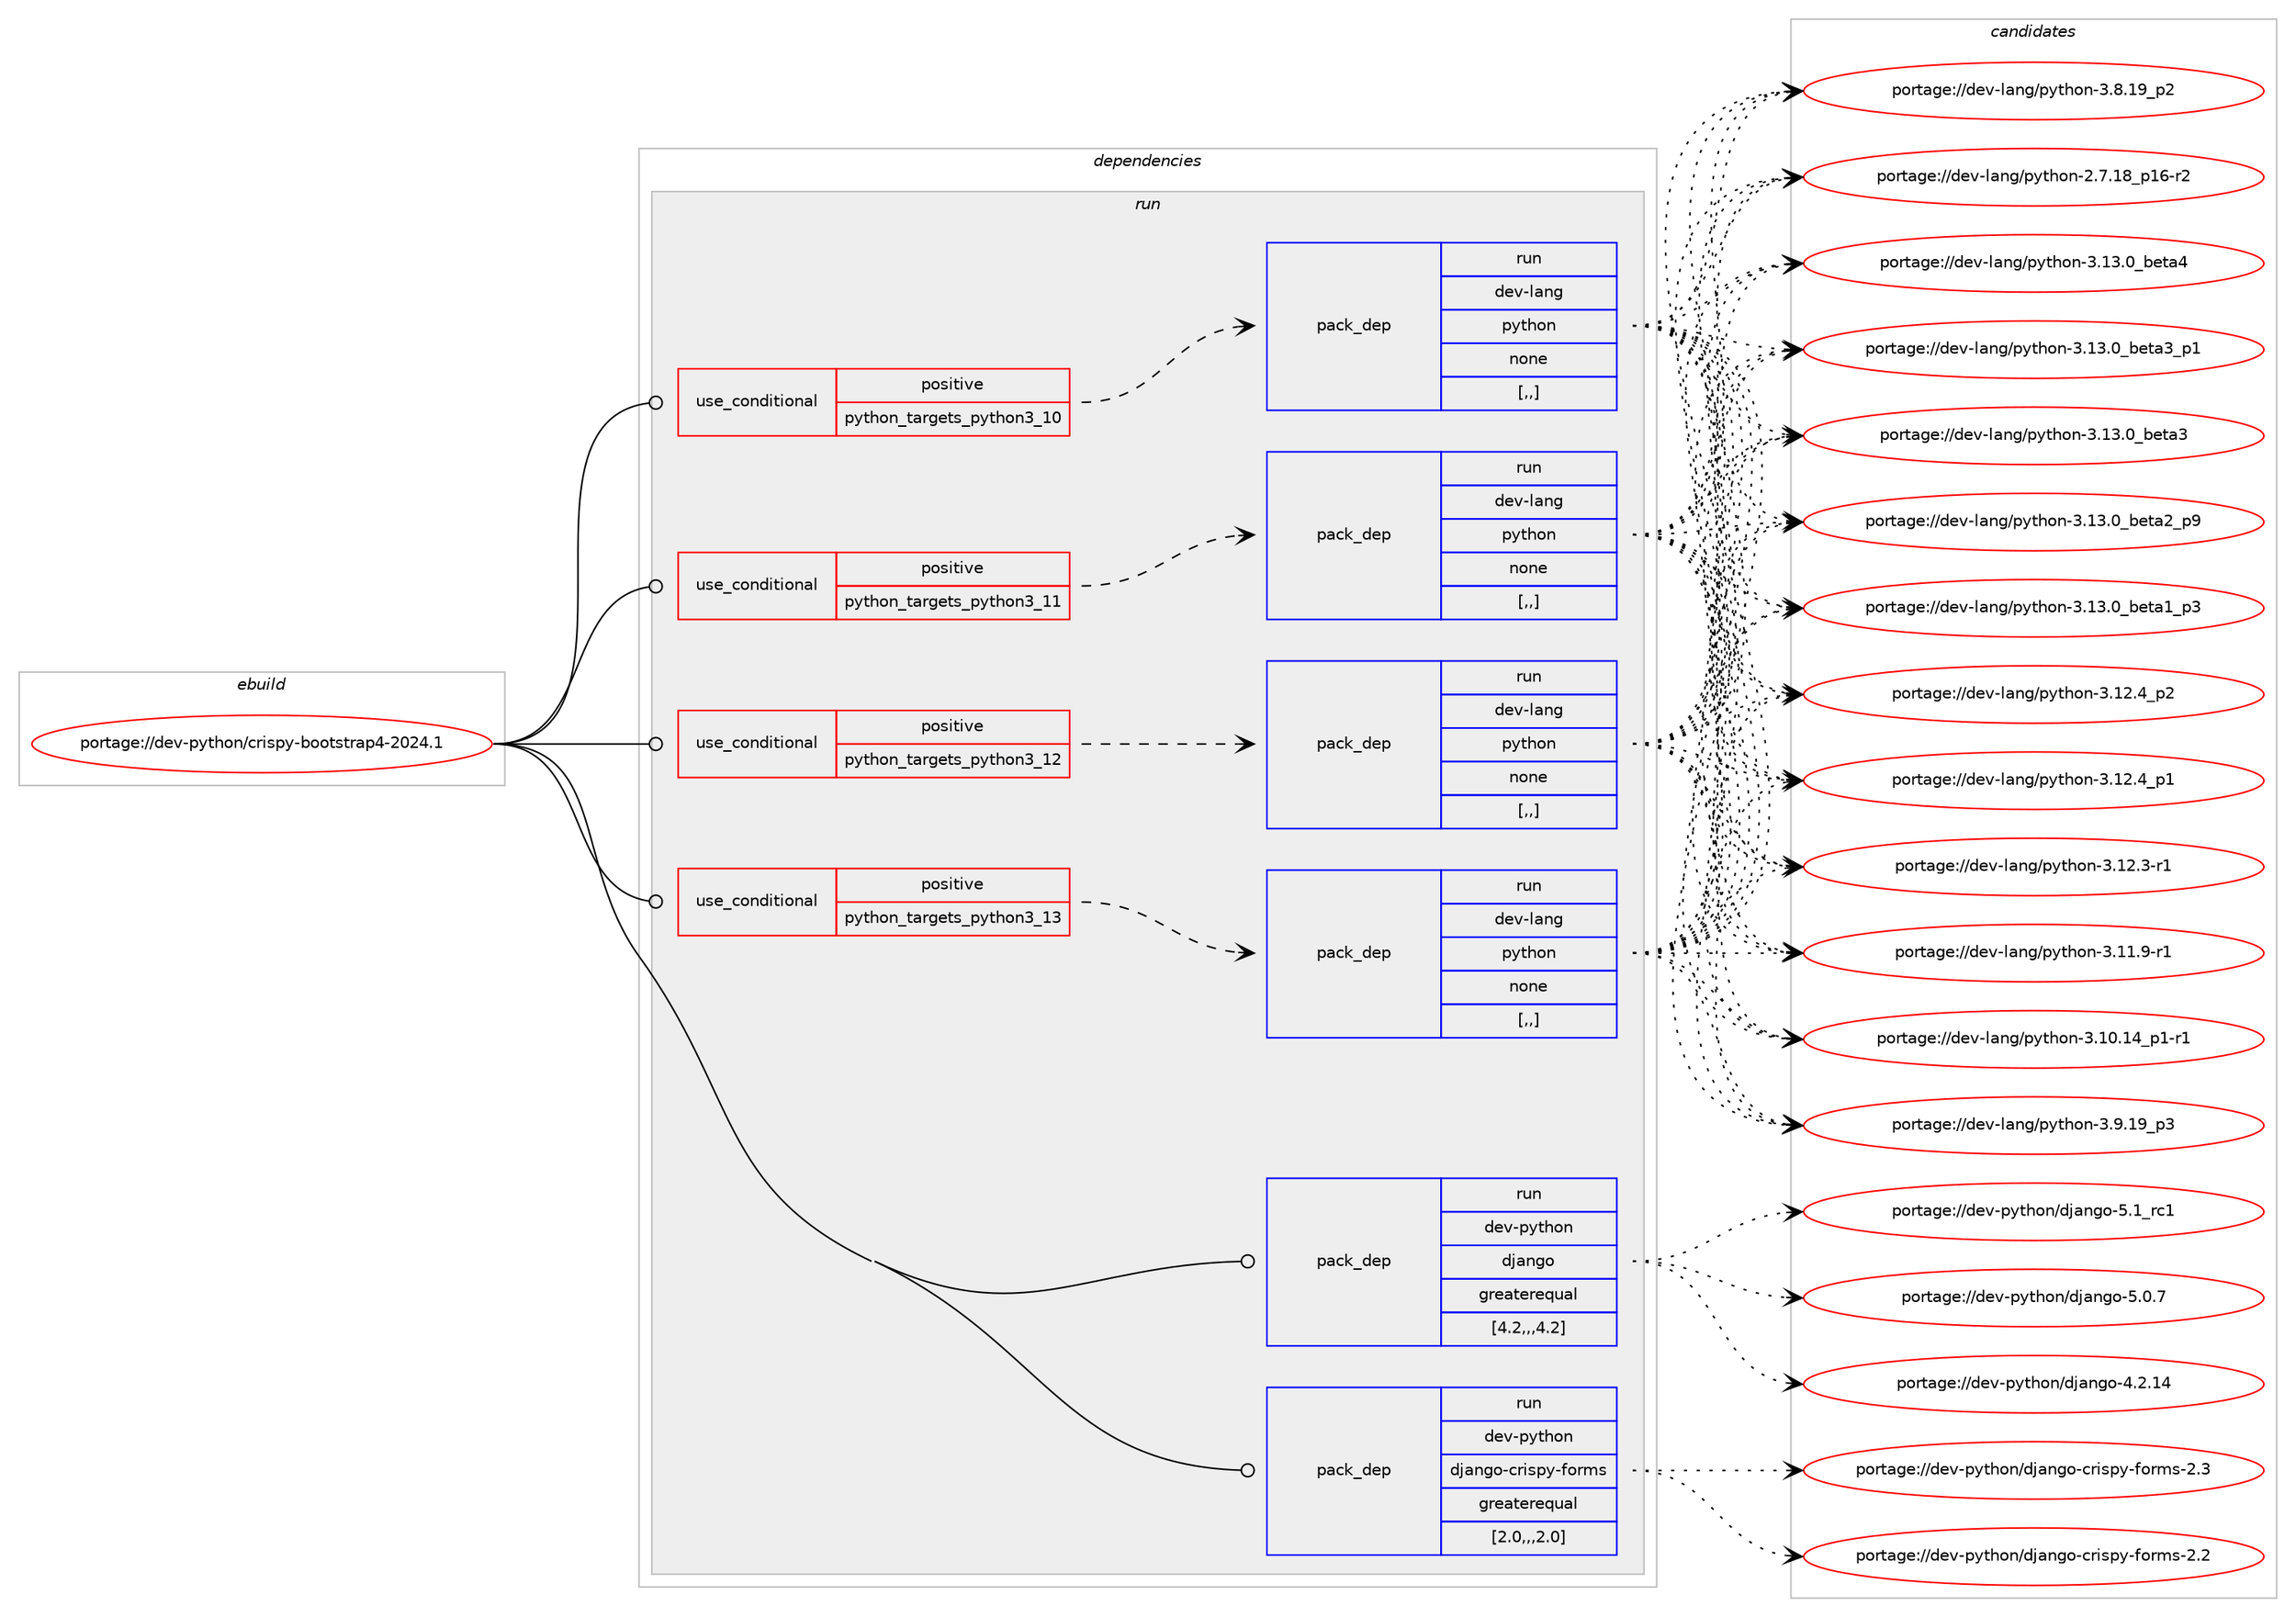 digraph prolog {

# *************
# Graph options
# *************

newrank=true;
concentrate=true;
compound=true;
graph [rankdir=LR,fontname=Helvetica,fontsize=10,ranksep=1.5];#, ranksep=2.5, nodesep=0.2];
edge  [arrowhead=vee];
node  [fontname=Helvetica,fontsize=10];

# **********
# The ebuild
# **********

subgraph cluster_leftcol {
color=gray;
label=<<i>ebuild</i>>;
id [label="portage://dev-python/crispy-bootstrap4-2024.1", color=red, width=4, href="../dev-python/crispy-bootstrap4-2024.1.svg"];
}

# ****************
# The dependencies
# ****************

subgraph cluster_midcol {
color=gray;
label=<<i>dependencies</i>>;
subgraph cluster_compile {
fillcolor="#eeeeee";
style=filled;
label=<<i>compile</i>>;
}
subgraph cluster_compileandrun {
fillcolor="#eeeeee";
style=filled;
label=<<i>compile and run</i>>;
}
subgraph cluster_run {
fillcolor="#eeeeee";
style=filled;
label=<<i>run</i>>;
subgraph cond32089 {
dependency144798 [label=<<TABLE BORDER="0" CELLBORDER="1" CELLSPACING="0" CELLPADDING="4"><TR><TD ROWSPAN="3" CELLPADDING="10">use_conditional</TD></TR><TR><TD>positive</TD></TR><TR><TD>python_targets_python3_10</TD></TR></TABLE>>, shape=none, color=red];
subgraph pack111461 {
dependency144799 [label=<<TABLE BORDER="0" CELLBORDER="1" CELLSPACING="0" CELLPADDING="4" WIDTH="220"><TR><TD ROWSPAN="6" CELLPADDING="30">pack_dep</TD></TR><TR><TD WIDTH="110">run</TD></TR><TR><TD>dev-lang</TD></TR><TR><TD>python</TD></TR><TR><TD>none</TD></TR><TR><TD>[,,]</TD></TR></TABLE>>, shape=none, color=blue];
}
dependency144798:e -> dependency144799:w [weight=20,style="dashed",arrowhead="vee"];
}
id:e -> dependency144798:w [weight=20,style="solid",arrowhead="odot"];
subgraph cond32090 {
dependency144800 [label=<<TABLE BORDER="0" CELLBORDER="1" CELLSPACING="0" CELLPADDING="4"><TR><TD ROWSPAN="3" CELLPADDING="10">use_conditional</TD></TR><TR><TD>positive</TD></TR><TR><TD>python_targets_python3_11</TD></TR></TABLE>>, shape=none, color=red];
subgraph pack111462 {
dependency144801 [label=<<TABLE BORDER="0" CELLBORDER="1" CELLSPACING="0" CELLPADDING="4" WIDTH="220"><TR><TD ROWSPAN="6" CELLPADDING="30">pack_dep</TD></TR><TR><TD WIDTH="110">run</TD></TR><TR><TD>dev-lang</TD></TR><TR><TD>python</TD></TR><TR><TD>none</TD></TR><TR><TD>[,,]</TD></TR></TABLE>>, shape=none, color=blue];
}
dependency144800:e -> dependency144801:w [weight=20,style="dashed",arrowhead="vee"];
}
id:e -> dependency144800:w [weight=20,style="solid",arrowhead="odot"];
subgraph cond32091 {
dependency144802 [label=<<TABLE BORDER="0" CELLBORDER="1" CELLSPACING="0" CELLPADDING="4"><TR><TD ROWSPAN="3" CELLPADDING="10">use_conditional</TD></TR><TR><TD>positive</TD></TR><TR><TD>python_targets_python3_12</TD></TR></TABLE>>, shape=none, color=red];
subgraph pack111463 {
dependency144803 [label=<<TABLE BORDER="0" CELLBORDER="1" CELLSPACING="0" CELLPADDING="4" WIDTH="220"><TR><TD ROWSPAN="6" CELLPADDING="30">pack_dep</TD></TR><TR><TD WIDTH="110">run</TD></TR><TR><TD>dev-lang</TD></TR><TR><TD>python</TD></TR><TR><TD>none</TD></TR><TR><TD>[,,]</TD></TR></TABLE>>, shape=none, color=blue];
}
dependency144802:e -> dependency144803:w [weight=20,style="dashed",arrowhead="vee"];
}
id:e -> dependency144802:w [weight=20,style="solid",arrowhead="odot"];
subgraph cond32092 {
dependency144804 [label=<<TABLE BORDER="0" CELLBORDER="1" CELLSPACING="0" CELLPADDING="4"><TR><TD ROWSPAN="3" CELLPADDING="10">use_conditional</TD></TR><TR><TD>positive</TD></TR><TR><TD>python_targets_python3_13</TD></TR></TABLE>>, shape=none, color=red];
subgraph pack111464 {
dependency144805 [label=<<TABLE BORDER="0" CELLBORDER="1" CELLSPACING="0" CELLPADDING="4" WIDTH="220"><TR><TD ROWSPAN="6" CELLPADDING="30">pack_dep</TD></TR><TR><TD WIDTH="110">run</TD></TR><TR><TD>dev-lang</TD></TR><TR><TD>python</TD></TR><TR><TD>none</TD></TR><TR><TD>[,,]</TD></TR></TABLE>>, shape=none, color=blue];
}
dependency144804:e -> dependency144805:w [weight=20,style="dashed",arrowhead="vee"];
}
id:e -> dependency144804:w [weight=20,style="solid",arrowhead="odot"];
subgraph pack111465 {
dependency144806 [label=<<TABLE BORDER="0" CELLBORDER="1" CELLSPACING="0" CELLPADDING="4" WIDTH="220"><TR><TD ROWSPAN="6" CELLPADDING="30">pack_dep</TD></TR><TR><TD WIDTH="110">run</TD></TR><TR><TD>dev-python</TD></TR><TR><TD>django</TD></TR><TR><TD>greaterequal</TD></TR><TR><TD>[4.2,,,4.2]</TD></TR></TABLE>>, shape=none, color=blue];
}
id:e -> dependency144806:w [weight=20,style="solid",arrowhead="odot"];
subgraph pack111466 {
dependency144807 [label=<<TABLE BORDER="0" CELLBORDER="1" CELLSPACING="0" CELLPADDING="4" WIDTH="220"><TR><TD ROWSPAN="6" CELLPADDING="30">pack_dep</TD></TR><TR><TD WIDTH="110">run</TD></TR><TR><TD>dev-python</TD></TR><TR><TD>django-crispy-forms</TD></TR><TR><TD>greaterequal</TD></TR><TR><TD>[2.0,,,2.0]</TD></TR></TABLE>>, shape=none, color=blue];
}
id:e -> dependency144807:w [weight=20,style="solid",arrowhead="odot"];
}
}

# **************
# The candidates
# **************

subgraph cluster_choices {
rank=same;
color=gray;
label=<<i>candidates</i>>;

subgraph choice111461 {
color=black;
nodesep=1;
choice1001011184510897110103471121211161041111104551464951464895981011169752 [label="portage://dev-lang/python-3.13.0_beta4", color=red, width=4,href="../dev-lang/python-3.13.0_beta4.svg"];
choice10010111845108971101034711212111610411111045514649514648959810111697519511249 [label="portage://dev-lang/python-3.13.0_beta3_p1", color=red, width=4,href="../dev-lang/python-3.13.0_beta3_p1.svg"];
choice1001011184510897110103471121211161041111104551464951464895981011169751 [label="portage://dev-lang/python-3.13.0_beta3", color=red, width=4,href="../dev-lang/python-3.13.0_beta3.svg"];
choice10010111845108971101034711212111610411111045514649514648959810111697509511257 [label="portage://dev-lang/python-3.13.0_beta2_p9", color=red, width=4,href="../dev-lang/python-3.13.0_beta2_p9.svg"];
choice10010111845108971101034711212111610411111045514649514648959810111697499511251 [label="portage://dev-lang/python-3.13.0_beta1_p3", color=red, width=4,href="../dev-lang/python-3.13.0_beta1_p3.svg"];
choice100101118451089711010347112121116104111110455146495046529511250 [label="portage://dev-lang/python-3.12.4_p2", color=red, width=4,href="../dev-lang/python-3.12.4_p2.svg"];
choice100101118451089711010347112121116104111110455146495046529511249 [label="portage://dev-lang/python-3.12.4_p1", color=red, width=4,href="../dev-lang/python-3.12.4_p1.svg"];
choice100101118451089711010347112121116104111110455146495046514511449 [label="portage://dev-lang/python-3.12.3-r1", color=red, width=4,href="../dev-lang/python-3.12.3-r1.svg"];
choice100101118451089711010347112121116104111110455146494946574511449 [label="portage://dev-lang/python-3.11.9-r1", color=red, width=4,href="../dev-lang/python-3.11.9-r1.svg"];
choice100101118451089711010347112121116104111110455146494846495295112494511449 [label="portage://dev-lang/python-3.10.14_p1-r1", color=red, width=4,href="../dev-lang/python-3.10.14_p1-r1.svg"];
choice100101118451089711010347112121116104111110455146574649579511251 [label="portage://dev-lang/python-3.9.19_p3", color=red, width=4,href="../dev-lang/python-3.9.19_p3.svg"];
choice100101118451089711010347112121116104111110455146564649579511250 [label="portage://dev-lang/python-3.8.19_p2", color=red, width=4,href="../dev-lang/python-3.8.19_p2.svg"];
choice100101118451089711010347112121116104111110455046554649569511249544511450 [label="portage://dev-lang/python-2.7.18_p16-r2", color=red, width=4,href="../dev-lang/python-2.7.18_p16-r2.svg"];
dependency144799:e -> choice1001011184510897110103471121211161041111104551464951464895981011169752:w [style=dotted,weight="100"];
dependency144799:e -> choice10010111845108971101034711212111610411111045514649514648959810111697519511249:w [style=dotted,weight="100"];
dependency144799:e -> choice1001011184510897110103471121211161041111104551464951464895981011169751:w [style=dotted,weight="100"];
dependency144799:e -> choice10010111845108971101034711212111610411111045514649514648959810111697509511257:w [style=dotted,weight="100"];
dependency144799:e -> choice10010111845108971101034711212111610411111045514649514648959810111697499511251:w [style=dotted,weight="100"];
dependency144799:e -> choice100101118451089711010347112121116104111110455146495046529511250:w [style=dotted,weight="100"];
dependency144799:e -> choice100101118451089711010347112121116104111110455146495046529511249:w [style=dotted,weight="100"];
dependency144799:e -> choice100101118451089711010347112121116104111110455146495046514511449:w [style=dotted,weight="100"];
dependency144799:e -> choice100101118451089711010347112121116104111110455146494946574511449:w [style=dotted,weight="100"];
dependency144799:e -> choice100101118451089711010347112121116104111110455146494846495295112494511449:w [style=dotted,weight="100"];
dependency144799:e -> choice100101118451089711010347112121116104111110455146574649579511251:w [style=dotted,weight="100"];
dependency144799:e -> choice100101118451089711010347112121116104111110455146564649579511250:w [style=dotted,weight="100"];
dependency144799:e -> choice100101118451089711010347112121116104111110455046554649569511249544511450:w [style=dotted,weight="100"];
}
subgraph choice111462 {
color=black;
nodesep=1;
choice1001011184510897110103471121211161041111104551464951464895981011169752 [label="portage://dev-lang/python-3.13.0_beta4", color=red, width=4,href="../dev-lang/python-3.13.0_beta4.svg"];
choice10010111845108971101034711212111610411111045514649514648959810111697519511249 [label="portage://dev-lang/python-3.13.0_beta3_p1", color=red, width=4,href="../dev-lang/python-3.13.0_beta3_p1.svg"];
choice1001011184510897110103471121211161041111104551464951464895981011169751 [label="portage://dev-lang/python-3.13.0_beta3", color=red, width=4,href="../dev-lang/python-3.13.0_beta3.svg"];
choice10010111845108971101034711212111610411111045514649514648959810111697509511257 [label="portage://dev-lang/python-3.13.0_beta2_p9", color=red, width=4,href="../dev-lang/python-3.13.0_beta2_p9.svg"];
choice10010111845108971101034711212111610411111045514649514648959810111697499511251 [label="portage://dev-lang/python-3.13.0_beta1_p3", color=red, width=4,href="../dev-lang/python-3.13.0_beta1_p3.svg"];
choice100101118451089711010347112121116104111110455146495046529511250 [label="portage://dev-lang/python-3.12.4_p2", color=red, width=4,href="../dev-lang/python-3.12.4_p2.svg"];
choice100101118451089711010347112121116104111110455146495046529511249 [label="portage://dev-lang/python-3.12.4_p1", color=red, width=4,href="../dev-lang/python-3.12.4_p1.svg"];
choice100101118451089711010347112121116104111110455146495046514511449 [label="portage://dev-lang/python-3.12.3-r1", color=red, width=4,href="../dev-lang/python-3.12.3-r1.svg"];
choice100101118451089711010347112121116104111110455146494946574511449 [label="portage://dev-lang/python-3.11.9-r1", color=red, width=4,href="../dev-lang/python-3.11.9-r1.svg"];
choice100101118451089711010347112121116104111110455146494846495295112494511449 [label="portage://dev-lang/python-3.10.14_p1-r1", color=red, width=4,href="../dev-lang/python-3.10.14_p1-r1.svg"];
choice100101118451089711010347112121116104111110455146574649579511251 [label="portage://dev-lang/python-3.9.19_p3", color=red, width=4,href="../dev-lang/python-3.9.19_p3.svg"];
choice100101118451089711010347112121116104111110455146564649579511250 [label="portage://dev-lang/python-3.8.19_p2", color=red, width=4,href="../dev-lang/python-3.8.19_p2.svg"];
choice100101118451089711010347112121116104111110455046554649569511249544511450 [label="portage://dev-lang/python-2.7.18_p16-r2", color=red, width=4,href="../dev-lang/python-2.7.18_p16-r2.svg"];
dependency144801:e -> choice1001011184510897110103471121211161041111104551464951464895981011169752:w [style=dotted,weight="100"];
dependency144801:e -> choice10010111845108971101034711212111610411111045514649514648959810111697519511249:w [style=dotted,weight="100"];
dependency144801:e -> choice1001011184510897110103471121211161041111104551464951464895981011169751:w [style=dotted,weight="100"];
dependency144801:e -> choice10010111845108971101034711212111610411111045514649514648959810111697509511257:w [style=dotted,weight="100"];
dependency144801:e -> choice10010111845108971101034711212111610411111045514649514648959810111697499511251:w [style=dotted,weight="100"];
dependency144801:e -> choice100101118451089711010347112121116104111110455146495046529511250:w [style=dotted,weight="100"];
dependency144801:e -> choice100101118451089711010347112121116104111110455146495046529511249:w [style=dotted,weight="100"];
dependency144801:e -> choice100101118451089711010347112121116104111110455146495046514511449:w [style=dotted,weight="100"];
dependency144801:e -> choice100101118451089711010347112121116104111110455146494946574511449:w [style=dotted,weight="100"];
dependency144801:e -> choice100101118451089711010347112121116104111110455146494846495295112494511449:w [style=dotted,weight="100"];
dependency144801:e -> choice100101118451089711010347112121116104111110455146574649579511251:w [style=dotted,weight="100"];
dependency144801:e -> choice100101118451089711010347112121116104111110455146564649579511250:w [style=dotted,weight="100"];
dependency144801:e -> choice100101118451089711010347112121116104111110455046554649569511249544511450:w [style=dotted,weight="100"];
}
subgraph choice111463 {
color=black;
nodesep=1;
choice1001011184510897110103471121211161041111104551464951464895981011169752 [label="portage://dev-lang/python-3.13.0_beta4", color=red, width=4,href="../dev-lang/python-3.13.0_beta4.svg"];
choice10010111845108971101034711212111610411111045514649514648959810111697519511249 [label="portage://dev-lang/python-3.13.0_beta3_p1", color=red, width=4,href="../dev-lang/python-3.13.0_beta3_p1.svg"];
choice1001011184510897110103471121211161041111104551464951464895981011169751 [label="portage://dev-lang/python-3.13.0_beta3", color=red, width=4,href="../dev-lang/python-3.13.0_beta3.svg"];
choice10010111845108971101034711212111610411111045514649514648959810111697509511257 [label="portage://dev-lang/python-3.13.0_beta2_p9", color=red, width=4,href="../dev-lang/python-3.13.0_beta2_p9.svg"];
choice10010111845108971101034711212111610411111045514649514648959810111697499511251 [label="portage://dev-lang/python-3.13.0_beta1_p3", color=red, width=4,href="../dev-lang/python-3.13.0_beta1_p3.svg"];
choice100101118451089711010347112121116104111110455146495046529511250 [label="portage://dev-lang/python-3.12.4_p2", color=red, width=4,href="../dev-lang/python-3.12.4_p2.svg"];
choice100101118451089711010347112121116104111110455146495046529511249 [label="portage://dev-lang/python-3.12.4_p1", color=red, width=4,href="../dev-lang/python-3.12.4_p1.svg"];
choice100101118451089711010347112121116104111110455146495046514511449 [label="portage://dev-lang/python-3.12.3-r1", color=red, width=4,href="../dev-lang/python-3.12.3-r1.svg"];
choice100101118451089711010347112121116104111110455146494946574511449 [label="portage://dev-lang/python-3.11.9-r1", color=red, width=4,href="../dev-lang/python-3.11.9-r1.svg"];
choice100101118451089711010347112121116104111110455146494846495295112494511449 [label="portage://dev-lang/python-3.10.14_p1-r1", color=red, width=4,href="../dev-lang/python-3.10.14_p1-r1.svg"];
choice100101118451089711010347112121116104111110455146574649579511251 [label="portage://dev-lang/python-3.9.19_p3", color=red, width=4,href="../dev-lang/python-3.9.19_p3.svg"];
choice100101118451089711010347112121116104111110455146564649579511250 [label="portage://dev-lang/python-3.8.19_p2", color=red, width=4,href="../dev-lang/python-3.8.19_p2.svg"];
choice100101118451089711010347112121116104111110455046554649569511249544511450 [label="portage://dev-lang/python-2.7.18_p16-r2", color=red, width=4,href="../dev-lang/python-2.7.18_p16-r2.svg"];
dependency144803:e -> choice1001011184510897110103471121211161041111104551464951464895981011169752:w [style=dotted,weight="100"];
dependency144803:e -> choice10010111845108971101034711212111610411111045514649514648959810111697519511249:w [style=dotted,weight="100"];
dependency144803:e -> choice1001011184510897110103471121211161041111104551464951464895981011169751:w [style=dotted,weight="100"];
dependency144803:e -> choice10010111845108971101034711212111610411111045514649514648959810111697509511257:w [style=dotted,weight="100"];
dependency144803:e -> choice10010111845108971101034711212111610411111045514649514648959810111697499511251:w [style=dotted,weight="100"];
dependency144803:e -> choice100101118451089711010347112121116104111110455146495046529511250:w [style=dotted,weight="100"];
dependency144803:e -> choice100101118451089711010347112121116104111110455146495046529511249:w [style=dotted,weight="100"];
dependency144803:e -> choice100101118451089711010347112121116104111110455146495046514511449:w [style=dotted,weight="100"];
dependency144803:e -> choice100101118451089711010347112121116104111110455146494946574511449:w [style=dotted,weight="100"];
dependency144803:e -> choice100101118451089711010347112121116104111110455146494846495295112494511449:w [style=dotted,weight="100"];
dependency144803:e -> choice100101118451089711010347112121116104111110455146574649579511251:w [style=dotted,weight="100"];
dependency144803:e -> choice100101118451089711010347112121116104111110455146564649579511250:w [style=dotted,weight="100"];
dependency144803:e -> choice100101118451089711010347112121116104111110455046554649569511249544511450:w [style=dotted,weight="100"];
}
subgraph choice111464 {
color=black;
nodesep=1;
choice1001011184510897110103471121211161041111104551464951464895981011169752 [label="portage://dev-lang/python-3.13.0_beta4", color=red, width=4,href="../dev-lang/python-3.13.0_beta4.svg"];
choice10010111845108971101034711212111610411111045514649514648959810111697519511249 [label="portage://dev-lang/python-3.13.0_beta3_p1", color=red, width=4,href="../dev-lang/python-3.13.0_beta3_p1.svg"];
choice1001011184510897110103471121211161041111104551464951464895981011169751 [label="portage://dev-lang/python-3.13.0_beta3", color=red, width=4,href="../dev-lang/python-3.13.0_beta3.svg"];
choice10010111845108971101034711212111610411111045514649514648959810111697509511257 [label="portage://dev-lang/python-3.13.0_beta2_p9", color=red, width=4,href="../dev-lang/python-3.13.0_beta2_p9.svg"];
choice10010111845108971101034711212111610411111045514649514648959810111697499511251 [label="portage://dev-lang/python-3.13.0_beta1_p3", color=red, width=4,href="../dev-lang/python-3.13.0_beta1_p3.svg"];
choice100101118451089711010347112121116104111110455146495046529511250 [label="portage://dev-lang/python-3.12.4_p2", color=red, width=4,href="../dev-lang/python-3.12.4_p2.svg"];
choice100101118451089711010347112121116104111110455146495046529511249 [label="portage://dev-lang/python-3.12.4_p1", color=red, width=4,href="../dev-lang/python-3.12.4_p1.svg"];
choice100101118451089711010347112121116104111110455146495046514511449 [label="portage://dev-lang/python-3.12.3-r1", color=red, width=4,href="../dev-lang/python-3.12.3-r1.svg"];
choice100101118451089711010347112121116104111110455146494946574511449 [label="portage://dev-lang/python-3.11.9-r1", color=red, width=4,href="../dev-lang/python-3.11.9-r1.svg"];
choice100101118451089711010347112121116104111110455146494846495295112494511449 [label="portage://dev-lang/python-3.10.14_p1-r1", color=red, width=4,href="../dev-lang/python-3.10.14_p1-r1.svg"];
choice100101118451089711010347112121116104111110455146574649579511251 [label="portage://dev-lang/python-3.9.19_p3", color=red, width=4,href="../dev-lang/python-3.9.19_p3.svg"];
choice100101118451089711010347112121116104111110455146564649579511250 [label="portage://dev-lang/python-3.8.19_p2", color=red, width=4,href="../dev-lang/python-3.8.19_p2.svg"];
choice100101118451089711010347112121116104111110455046554649569511249544511450 [label="portage://dev-lang/python-2.7.18_p16-r2", color=red, width=4,href="../dev-lang/python-2.7.18_p16-r2.svg"];
dependency144805:e -> choice1001011184510897110103471121211161041111104551464951464895981011169752:w [style=dotted,weight="100"];
dependency144805:e -> choice10010111845108971101034711212111610411111045514649514648959810111697519511249:w [style=dotted,weight="100"];
dependency144805:e -> choice1001011184510897110103471121211161041111104551464951464895981011169751:w [style=dotted,weight="100"];
dependency144805:e -> choice10010111845108971101034711212111610411111045514649514648959810111697509511257:w [style=dotted,weight="100"];
dependency144805:e -> choice10010111845108971101034711212111610411111045514649514648959810111697499511251:w [style=dotted,weight="100"];
dependency144805:e -> choice100101118451089711010347112121116104111110455146495046529511250:w [style=dotted,weight="100"];
dependency144805:e -> choice100101118451089711010347112121116104111110455146495046529511249:w [style=dotted,weight="100"];
dependency144805:e -> choice100101118451089711010347112121116104111110455146495046514511449:w [style=dotted,weight="100"];
dependency144805:e -> choice100101118451089711010347112121116104111110455146494946574511449:w [style=dotted,weight="100"];
dependency144805:e -> choice100101118451089711010347112121116104111110455146494846495295112494511449:w [style=dotted,weight="100"];
dependency144805:e -> choice100101118451089711010347112121116104111110455146574649579511251:w [style=dotted,weight="100"];
dependency144805:e -> choice100101118451089711010347112121116104111110455146564649579511250:w [style=dotted,weight="100"];
dependency144805:e -> choice100101118451089711010347112121116104111110455046554649569511249544511450:w [style=dotted,weight="100"];
}
subgraph choice111465 {
color=black;
nodesep=1;
choice10010111845112121116104111110471001069711010311145534649951149949 [label="portage://dev-python/django-5.1_rc1", color=red, width=4,href="../dev-python/django-5.1_rc1.svg"];
choice100101118451121211161041111104710010697110103111455346484655 [label="portage://dev-python/django-5.0.7", color=red, width=4,href="../dev-python/django-5.0.7.svg"];
choice10010111845112121116104111110471001069711010311145524650464952 [label="portage://dev-python/django-4.2.14", color=red, width=4,href="../dev-python/django-4.2.14.svg"];
dependency144806:e -> choice10010111845112121116104111110471001069711010311145534649951149949:w [style=dotted,weight="100"];
dependency144806:e -> choice100101118451121211161041111104710010697110103111455346484655:w [style=dotted,weight="100"];
dependency144806:e -> choice10010111845112121116104111110471001069711010311145524650464952:w [style=dotted,weight="100"];
}
subgraph choice111466 {
color=black;
nodesep=1;
choice10010111845112121116104111110471001069711010311145991141051151121214510211111410911545504651 [label="portage://dev-python/django-crispy-forms-2.3", color=red, width=4,href="../dev-python/django-crispy-forms-2.3.svg"];
choice10010111845112121116104111110471001069711010311145991141051151121214510211111410911545504650 [label="portage://dev-python/django-crispy-forms-2.2", color=red, width=4,href="../dev-python/django-crispy-forms-2.2.svg"];
dependency144807:e -> choice10010111845112121116104111110471001069711010311145991141051151121214510211111410911545504651:w [style=dotted,weight="100"];
dependency144807:e -> choice10010111845112121116104111110471001069711010311145991141051151121214510211111410911545504650:w [style=dotted,weight="100"];
}
}

}
